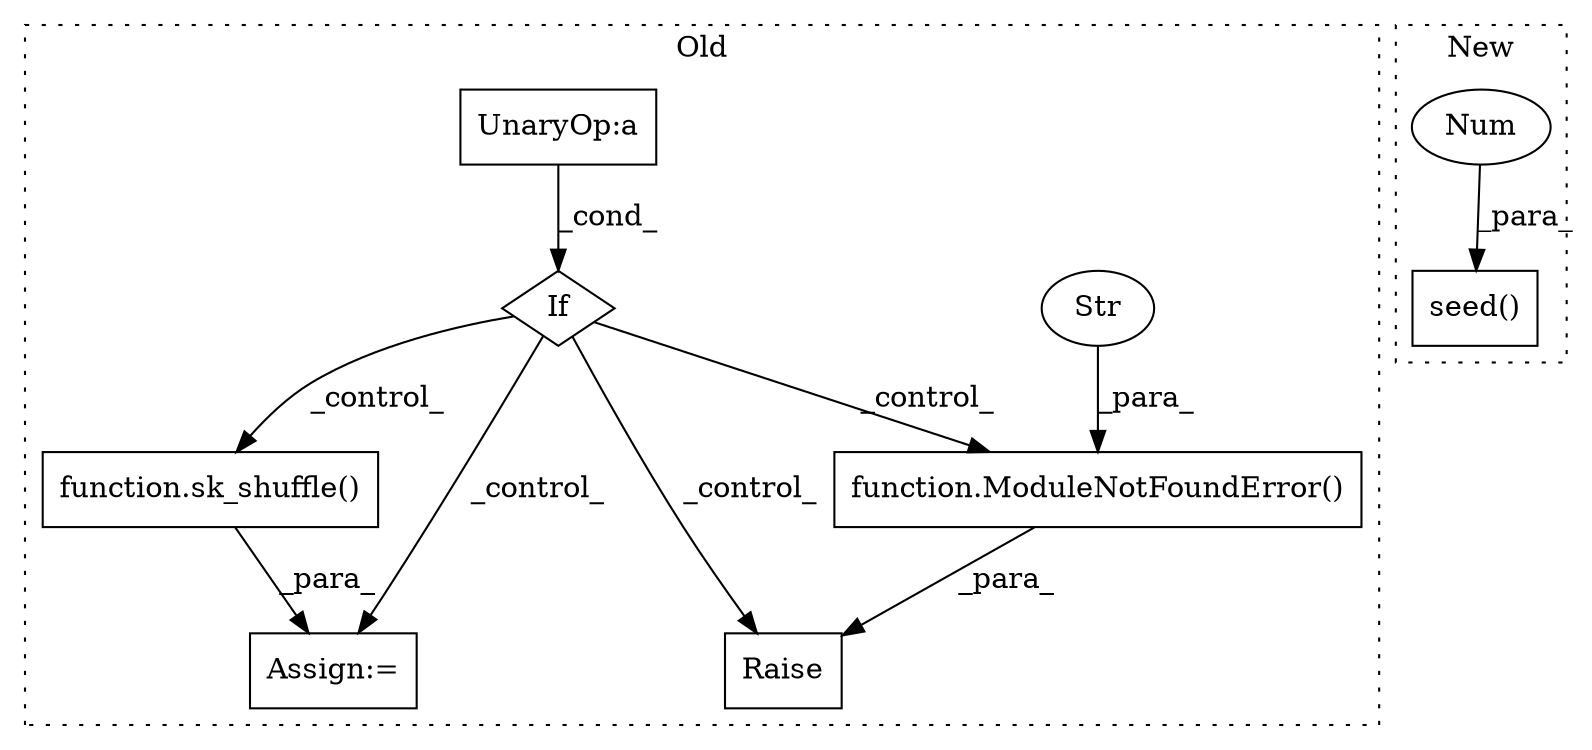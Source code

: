 digraph G {
subgraph cluster0 {
1 [label="Raise" a="91" s="2501" l="6" shape="box"];
3 [label="If" a="96" s="2462" l="3" shape="diamond"];
5 [label="UnaryOp:a" a="61" s="2465" l="22" shape="box"];
6 [label="function.sk_shuffle()" a="75" s="2731,2746" l="11,20" shape="box"];
7 [label="function.ModuleNotFoundError()" a="75" s="2507,2648" l="57,14" shape="box"];
8 [label="Str" a="66" s="2564" l="84" shape="ellipse"];
9 [label="Assign:=" a="68" s="2728" l="3" shape="box"];
label = "Old";
style="dotted";
}
subgraph cluster1 {
2 [label="seed()" a="75" s="2210,2229" l="15,1" shape="box"];
4 [label="Num" a="76" s="2225" l="4" shape="ellipse"];
label = "New";
style="dotted";
}
3 -> 9 [label="_control_"];
3 -> 1 [label="_control_"];
3 -> 6 [label="_control_"];
3 -> 7 [label="_control_"];
4 -> 2 [label="_para_"];
5 -> 3 [label="_cond_"];
6 -> 9 [label="_para_"];
7 -> 1 [label="_para_"];
8 -> 7 [label="_para_"];
}
